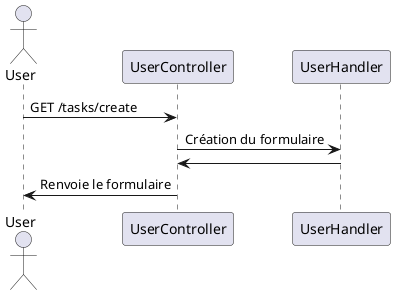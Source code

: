 @startuml

actor User
participant UserController
participant UserHandler

User -> UserController : GET /tasks/create
UserController -> UserHandler : Création du formulaire
UserHandler -> UserController
UserController -> User : Renvoie le formulaire

@enduml
